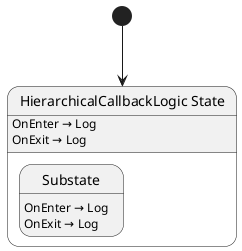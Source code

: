 @startuml HierarchicalCallbackLogic
state "HierarchicalCallbackLogic State" as Chickensoft_LogicBlocks_Tests_Fixtures_HierarchicalCallbackLogic_State {
  state "Substate" as Chickensoft_LogicBlocks_Tests_Fixtures_HierarchicalCallbackLogic_State_Substate {
    Chickensoft_LogicBlocks_Tests_Fixtures_HierarchicalCallbackLogic_State_Substate : OnEnter → Log
    Chickensoft_LogicBlocks_Tests_Fixtures_HierarchicalCallbackLogic_State_Substate : OnExit → Log
  }
  Chickensoft_LogicBlocks_Tests_Fixtures_HierarchicalCallbackLogic_State : OnEnter → Log
  Chickensoft_LogicBlocks_Tests_Fixtures_HierarchicalCallbackLogic_State : OnExit → Log
}
[*] --> Chickensoft_LogicBlocks_Tests_Fixtures_HierarchicalCallbackLogic_State
@enduml